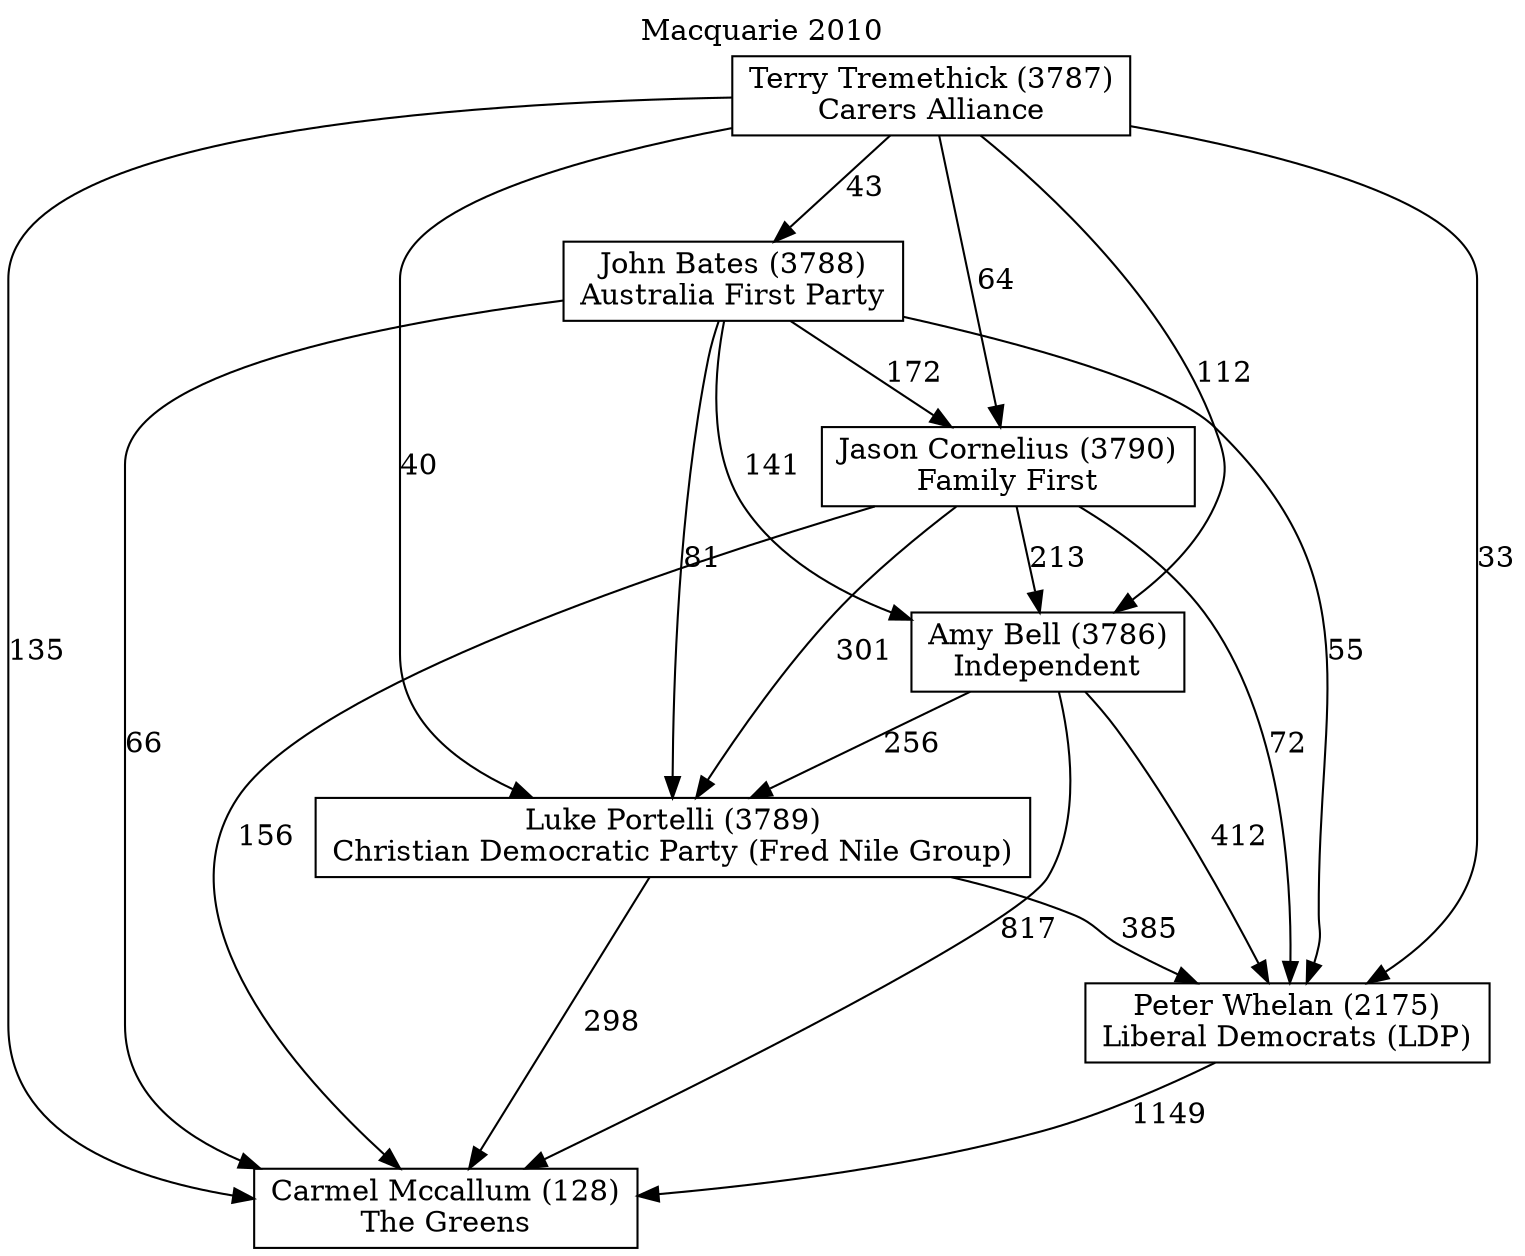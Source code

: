 // House preference flow
digraph "Carmel Mccallum (128)_Macquarie_2010" {
	graph [label="Macquarie 2010" labelloc=t mclimit=10]
	node [shape=box]
	"Amy Bell (3786)" [label="Amy Bell (3786)
Independent"]
	"Carmel Mccallum (128)" [label="Carmel Mccallum (128)
The Greens"]
	"Jason Cornelius (3790)" [label="Jason Cornelius (3790)
Family First"]
	"John Bates (3788)" [label="John Bates (3788)
Australia First Party"]
	"Luke Portelli (3789)" [label="Luke Portelli (3789)
Christian Democratic Party (Fred Nile Group)"]
	"Peter Whelan (2175)" [label="Peter Whelan (2175)
Liberal Democrats (LDP)"]
	"Terry Tremethick (3787)" [label="Terry Tremethick (3787)
Carers Alliance"]
	"Amy Bell (3786)" -> "Carmel Mccallum (128)" [label=817]
	"Amy Bell (3786)" -> "Luke Portelli (3789)" [label=256]
	"Amy Bell (3786)" -> "Peter Whelan (2175)" [label=412]
	"Jason Cornelius (3790)" -> "Amy Bell (3786)" [label=213]
	"Jason Cornelius (3790)" -> "Carmel Mccallum (128)" [label=156]
	"Jason Cornelius (3790)" -> "Luke Portelli (3789)" [label=301]
	"Jason Cornelius (3790)" -> "Peter Whelan (2175)" [label=72]
	"John Bates (3788)" -> "Amy Bell (3786)" [label=141]
	"John Bates (3788)" -> "Carmel Mccallum (128)" [label=66]
	"John Bates (3788)" -> "Jason Cornelius (3790)" [label=172]
	"John Bates (3788)" -> "Luke Portelli (3789)" [label=81]
	"John Bates (3788)" -> "Peter Whelan (2175)" [label=55]
	"Luke Portelli (3789)" -> "Carmel Mccallum (128)" [label=298]
	"Luke Portelli (3789)" -> "Peter Whelan (2175)" [label=385]
	"Peter Whelan (2175)" -> "Carmel Mccallum (128)" [label=1149]
	"Terry Tremethick (3787)" -> "Amy Bell (3786)" [label=112]
	"Terry Tremethick (3787)" -> "Carmel Mccallum (128)" [label=135]
	"Terry Tremethick (3787)" -> "Jason Cornelius (3790)" [label=64]
	"Terry Tremethick (3787)" -> "John Bates (3788)" [label=43]
	"Terry Tremethick (3787)" -> "Luke Portelli (3789)" [label=40]
	"Terry Tremethick (3787)" -> "Peter Whelan (2175)" [label=33]
}
